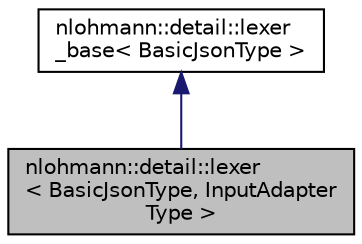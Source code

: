 digraph "nlohmann::detail::lexer&lt; BasicJsonType, InputAdapterType &gt;"
{
 // LATEX_PDF_SIZE
  edge [fontname="Helvetica",fontsize="10",labelfontname="Helvetica",labelfontsize="10"];
  node [fontname="Helvetica",fontsize="10",shape=record];
  Node1 [label="nlohmann::detail::lexer\l\< BasicJsonType, InputAdapter\lType \>",height=0.2,width=0.4,color="black", fillcolor="grey75", style="filled", fontcolor="black",tooltip="lexical analysis"];
  Node2 -> Node1 [dir="back",color="midnightblue",fontsize="10",style="solid",fontname="Helvetica"];
  Node2 [label="nlohmann::detail::lexer\l_base\< BasicJsonType \>",height=0.2,width=0.4,color="black", fillcolor="white", style="filled",URL="$de/d77/classnlohmann_1_1detail_1_1lexer__base.html",tooltip=" "];
}
